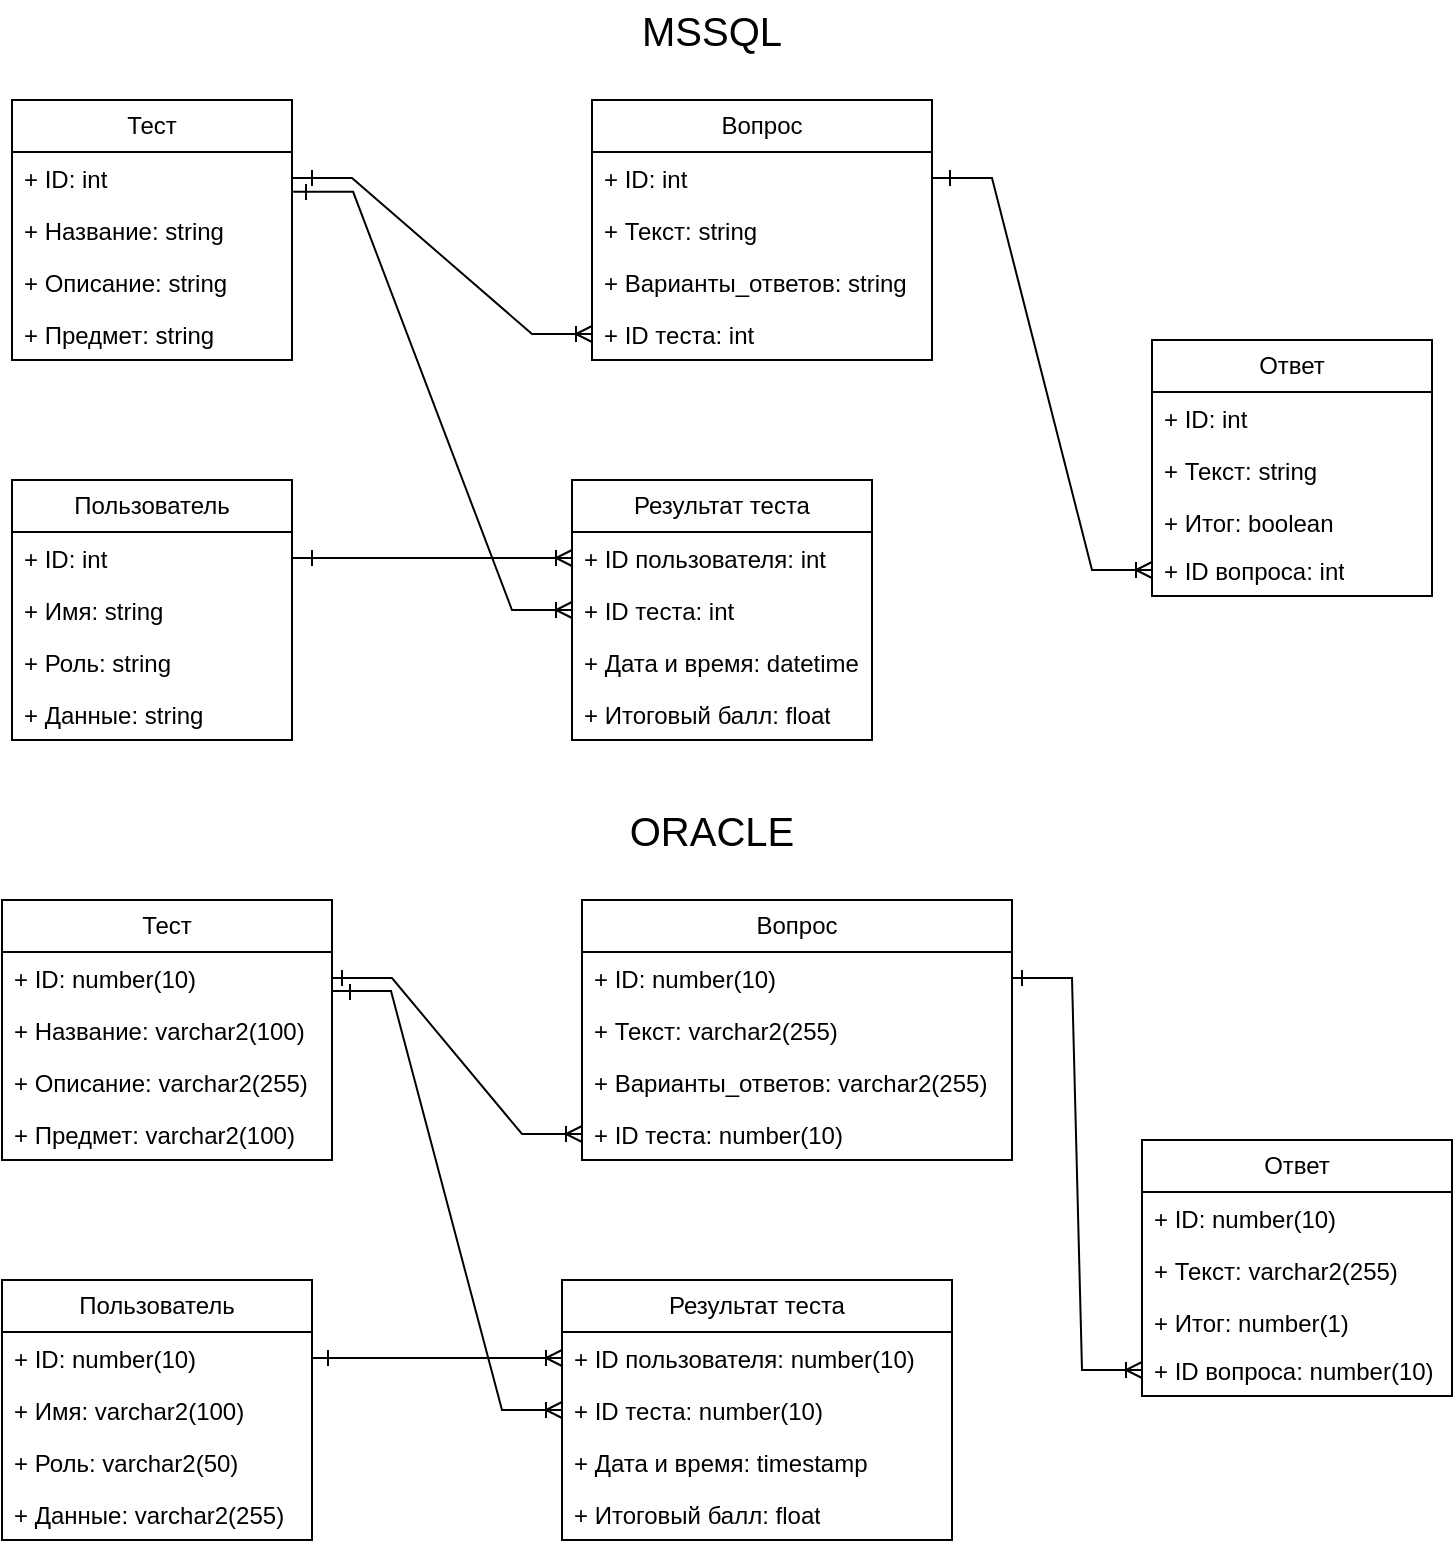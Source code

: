 <mxfile version="23.1.1" type="device">
  <diagram name="Страница — 1" id="Pn02A32nqaSbkwbhJP6s">
    <mxGraphModel dx="1050" dy="530" grid="1" gridSize="10" guides="1" tooltips="1" connect="1" arrows="1" fold="1" page="1" pageScale="1" pageWidth="827" pageHeight="1169" math="0" shadow="0">
      <root>
        <mxCell id="0" />
        <mxCell id="1" parent="0" />
        <mxCell id="Klq5en-hx2ktYxPnSmKw-6" value="Тест" style="swimlane;fontStyle=0;childLayout=stackLayout;horizontal=1;startSize=26;fillColor=none;horizontalStack=0;resizeParent=1;resizeParentMax=0;resizeLast=0;collapsible=1;marginBottom=0;whiteSpace=wrap;html=1;" parent="1" vertex="1">
          <mxGeometry x="50" y="50" width="140" height="130" as="geometry" />
        </mxCell>
        <mxCell id="Klq5en-hx2ktYxPnSmKw-7" value="+ ID: int" style="text;strokeColor=none;fillColor=none;align=left;verticalAlign=top;spacingLeft=4;spacingRight=4;overflow=hidden;rotatable=0;points=[[0,0.5],[1,0.5]];portConstraint=eastwest;whiteSpace=wrap;html=1;" parent="Klq5en-hx2ktYxPnSmKw-6" vertex="1">
          <mxGeometry y="26" width="140" height="26" as="geometry" />
        </mxCell>
        <mxCell id="Klq5en-hx2ktYxPnSmKw-8" value="+ Название: string" style="text;strokeColor=none;fillColor=none;align=left;verticalAlign=top;spacingLeft=4;spacingRight=4;overflow=hidden;rotatable=0;points=[[0,0.5],[1,0.5]];portConstraint=eastwest;whiteSpace=wrap;html=1;" parent="Klq5en-hx2ktYxPnSmKw-6" vertex="1">
          <mxGeometry y="52" width="140" height="26" as="geometry" />
        </mxCell>
        <mxCell id="Klq5en-hx2ktYxPnSmKw-9" value="+ Описание: string" style="text;strokeColor=none;fillColor=none;align=left;verticalAlign=top;spacingLeft=4;spacingRight=4;overflow=hidden;rotatable=0;points=[[0,0.5],[1,0.5]];portConstraint=eastwest;whiteSpace=wrap;html=1;" parent="Klq5en-hx2ktYxPnSmKw-6" vertex="1">
          <mxGeometry y="78" width="140" height="26" as="geometry" />
        </mxCell>
        <mxCell id="Klq5en-hx2ktYxPnSmKw-10" value="+ Предмет: string" style="text;strokeColor=none;fillColor=none;align=left;verticalAlign=top;spacingLeft=4;spacingRight=4;overflow=hidden;rotatable=0;points=[[0,0.5],[1,0.5]];portConstraint=eastwest;whiteSpace=wrap;html=1;" parent="Klq5en-hx2ktYxPnSmKw-6" vertex="1">
          <mxGeometry y="104" width="140" height="26" as="geometry" />
        </mxCell>
        <mxCell id="Klq5en-hx2ktYxPnSmKw-11" value="Вопрос" style="swimlane;fontStyle=0;childLayout=stackLayout;horizontal=1;startSize=26;fillColor=none;horizontalStack=0;resizeParent=1;resizeParentMax=0;resizeLast=0;collapsible=1;marginBottom=0;whiteSpace=wrap;html=1;" parent="1" vertex="1">
          <mxGeometry x="340" y="50" width="170" height="130" as="geometry" />
        </mxCell>
        <mxCell id="Klq5en-hx2ktYxPnSmKw-12" value="+ ID: int" style="text;strokeColor=none;fillColor=none;align=left;verticalAlign=top;spacingLeft=4;spacingRight=4;overflow=hidden;rotatable=0;points=[[0,0.5],[1,0.5]];portConstraint=eastwest;whiteSpace=wrap;html=1;" parent="Klq5en-hx2ktYxPnSmKw-11" vertex="1">
          <mxGeometry y="26" width="170" height="26" as="geometry" />
        </mxCell>
        <mxCell id="Klq5en-hx2ktYxPnSmKw-13" value="+ Текст: string" style="text;strokeColor=none;fillColor=none;align=left;verticalAlign=top;spacingLeft=4;spacingRight=4;overflow=hidden;rotatable=0;points=[[0,0.5],[1,0.5]];portConstraint=eastwest;whiteSpace=wrap;html=1;" parent="Klq5en-hx2ktYxPnSmKw-11" vertex="1">
          <mxGeometry y="52" width="170" height="26" as="geometry" />
        </mxCell>
        <mxCell id="Klq5en-hx2ktYxPnSmKw-14" value="+ Варианты_ответов: string" style="text;strokeColor=none;fillColor=none;align=left;verticalAlign=top;spacingLeft=4;spacingRight=4;overflow=hidden;rotatable=0;points=[[0,0.5],[1,0.5]];portConstraint=eastwest;whiteSpace=wrap;html=1;" parent="Klq5en-hx2ktYxPnSmKw-11" vertex="1">
          <mxGeometry y="78" width="170" height="26" as="geometry" />
        </mxCell>
        <mxCell id="Klq5en-hx2ktYxPnSmKw-15" value="+ ID теста: int" style="text;strokeColor=none;fillColor=none;align=left;verticalAlign=top;spacingLeft=4;spacingRight=4;overflow=hidden;rotatable=0;points=[[0,0.5],[1,0.5]];portConstraint=eastwest;whiteSpace=wrap;html=1;" parent="Klq5en-hx2ktYxPnSmKw-11" vertex="1">
          <mxGeometry y="104" width="170" height="26" as="geometry" />
        </mxCell>
        <mxCell id="Klq5en-hx2ktYxPnSmKw-16" value="Ответ" style="swimlane;fontStyle=0;childLayout=stackLayout;horizontal=1;startSize=26;fillColor=none;horizontalStack=0;resizeParent=1;resizeParentMax=0;resizeLast=0;collapsible=1;marginBottom=0;whiteSpace=wrap;html=1;" parent="1" vertex="1">
          <mxGeometry x="620" y="170" width="140" height="128" as="geometry" />
        </mxCell>
        <mxCell id="Klq5en-hx2ktYxPnSmKw-17" value="+ ID: int" style="text;strokeColor=none;fillColor=none;align=left;verticalAlign=top;spacingLeft=4;spacingRight=4;overflow=hidden;rotatable=0;points=[[0,0.5],[1,0.5]];portConstraint=eastwest;whiteSpace=wrap;html=1;" parent="Klq5en-hx2ktYxPnSmKw-16" vertex="1">
          <mxGeometry y="26" width="140" height="26" as="geometry" />
        </mxCell>
        <mxCell id="Klq5en-hx2ktYxPnSmKw-18" value="+ Текст: string" style="text;strokeColor=none;fillColor=none;align=left;verticalAlign=top;spacingLeft=4;spacingRight=4;overflow=hidden;rotatable=0;points=[[0,0.5],[1,0.5]];portConstraint=eastwest;whiteSpace=wrap;html=1;" parent="Klq5en-hx2ktYxPnSmKw-16" vertex="1">
          <mxGeometry y="52" width="140" height="26" as="geometry" />
        </mxCell>
        <mxCell id="Klq5en-hx2ktYxPnSmKw-19" value="+ Итог: boolean" style="text;strokeColor=none;fillColor=none;align=left;verticalAlign=top;spacingLeft=4;spacingRight=4;overflow=hidden;rotatable=0;points=[[0,0.5],[1,0.5]];portConstraint=eastwest;whiteSpace=wrap;html=1;" parent="Klq5en-hx2ktYxPnSmKw-16" vertex="1">
          <mxGeometry y="78" width="140" height="24" as="geometry" />
        </mxCell>
        <mxCell id="Klq5en-hx2ktYxPnSmKw-20" value="+ ID вопроса: int" style="text;strokeColor=none;fillColor=none;align=left;verticalAlign=top;spacingLeft=4;spacingRight=4;overflow=hidden;rotatable=0;points=[[0,0.5],[1,0.5]];portConstraint=eastwest;whiteSpace=wrap;html=1;" parent="Klq5en-hx2ktYxPnSmKw-16" vertex="1">
          <mxGeometry y="102" width="140" height="26" as="geometry" />
        </mxCell>
        <mxCell id="Klq5en-hx2ktYxPnSmKw-21" value="Пользователь" style="swimlane;fontStyle=0;childLayout=stackLayout;horizontal=1;startSize=26;fillColor=none;horizontalStack=0;resizeParent=1;resizeParentMax=0;resizeLast=0;collapsible=1;marginBottom=0;whiteSpace=wrap;html=1;" parent="1" vertex="1">
          <mxGeometry x="50" y="240" width="140" height="130" as="geometry" />
        </mxCell>
        <mxCell id="Klq5en-hx2ktYxPnSmKw-22" value="+ ID: int" style="text;strokeColor=none;fillColor=none;align=left;verticalAlign=top;spacingLeft=4;spacingRight=4;overflow=hidden;rotatable=0;points=[[0,0.5],[1,0.5]];portConstraint=eastwest;whiteSpace=wrap;html=1;" parent="Klq5en-hx2ktYxPnSmKw-21" vertex="1">
          <mxGeometry y="26" width="140" height="26" as="geometry" />
        </mxCell>
        <mxCell id="Klq5en-hx2ktYxPnSmKw-23" value="+ Имя: string" style="text;strokeColor=none;fillColor=none;align=left;verticalAlign=top;spacingLeft=4;spacingRight=4;overflow=hidden;rotatable=0;points=[[0,0.5],[1,0.5]];portConstraint=eastwest;whiteSpace=wrap;html=1;" parent="Klq5en-hx2ktYxPnSmKw-21" vertex="1">
          <mxGeometry y="52" width="140" height="26" as="geometry" />
        </mxCell>
        <mxCell id="Klq5en-hx2ktYxPnSmKw-24" value="+ Роль: string" style="text;strokeColor=none;fillColor=none;align=left;verticalAlign=top;spacingLeft=4;spacingRight=4;overflow=hidden;rotatable=0;points=[[0,0.5],[1,0.5]];portConstraint=eastwest;whiteSpace=wrap;html=1;" parent="Klq5en-hx2ktYxPnSmKw-21" vertex="1">
          <mxGeometry y="78" width="140" height="26" as="geometry" />
        </mxCell>
        <mxCell id="Klq5en-hx2ktYxPnSmKw-25" value="+ Данные: string" style="text;strokeColor=none;fillColor=none;align=left;verticalAlign=top;spacingLeft=4;spacingRight=4;overflow=hidden;rotatable=0;points=[[0,0.5],[1,0.5]];portConstraint=eastwest;whiteSpace=wrap;html=1;" parent="Klq5en-hx2ktYxPnSmKw-21" vertex="1">
          <mxGeometry y="104" width="140" height="26" as="geometry" />
        </mxCell>
        <mxCell id="Klq5en-hx2ktYxPnSmKw-26" value="Результат теста" style="swimlane;fontStyle=0;childLayout=stackLayout;horizontal=1;startSize=26;fillColor=none;horizontalStack=0;resizeParent=1;resizeParentMax=0;resizeLast=0;collapsible=1;marginBottom=0;whiteSpace=wrap;html=1;" parent="1" vertex="1">
          <mxGeometry x="330" y="240" width="150" height="130" as="geometry" />
        </mxCell>
        <mxCell id="Klq5en-hx2ktYxPnSmKw-27" value="+ ID пользователя: int" style="text;strokeColor=none;fillColor=none;align=left;verticalAlign=top;spacingLeft=4;spacingRight=4;overflow=hidden;rotatable=0;points=[[0,0.5],[1,0.5]];portConstraint=eastwest;whiteSpace=wrap;html=1;" parent="Klq5en-hx2ktYxPnSmKw-26" vertex="1">
          <mxGeometry y="26" width="150" height="26" as="geometry" />
        </mxCell>
        <mxCell id="Klq5en-hx2ktYxPnSmKw-28" value="+ ID теста: int" style="text;strokeColor=none;fillColor=none;align=left;verticalAlign=top;spacingLeft=4;spacingRight=4;overflow=hidden;rotatable=0;points=[[0,0.5],[1,0.5]];portConstraint=eastwest;whiteSpace=wrap;html=1;" parent="Klq5en-hx2ktYxPnSmKw-26" vertex="1">
          <mxGeometry y="52" width="150" height="26" as="geometry" />
        </mxCell>
        <mxCell id="Klq5en-hx2ktYxPnSmKw-29" value="+ Дата и время: datetime" style="text;strokeColor=none;fillColor=none;align=left;verticalAlign=top;spacingLeft=4;spacingRight=4;overflow=hidden;rotatable=0;points=[[0,0.5],[1,0.5]];portConstraint=eastwest;whiteSpace=wrap;html=1;" parent="Klq5en-hx2ktYxPnSmKw-26" vertex="1">
          <mxGeometry y="78" width="150" height="26" as="geometry" />
        </mxCell>
        <mxCell id="Klq5en-hx2ktYxPnSmKw-30" value="+ Итоговый балл: float" style="text;strokeColor=none;fillColor=none;align=left;verticalAlign=top;spacingLeft=4;spacingRight=4;overflow=hidden;rotatable=0;points=[[0,0.5],[1,0.5]];portConstraint=eastwest;whiteSpace=wrap;html=1;" parent="Klq5en-hx2ktYxPnSmKw-26" vertex="1">
          <mxGeometry y="104" width="150" height="26" as="geometry" />
        </mxCell>
        <mxCell id="Klq5en-hx2ktYxPnSmKw-59" value="" style="edgeStyle=entityRelationEdgeStyle;fontSize=12;html=1;endArrow=ERoneToMany;rounded=0;exitX=1;exitY=0.5;exitDx=0;exitDy=0;entryX=0;entryY=0.5;entryDx=0;entryDy=0;" parent="1" source="Klq5en-hx2ktYxPnSmKw-7" target="Klq5en-hx2ktYxPnSmKw-15" edge="1">
          <mxGeometry width="100" height="100" relative="1" as="geometry">
            <mxPoint x="50" y="450" as="sourcePoint" />
            <mxPoint x="150" y="350" as="targetPoint" />
          </mxGeometry>
        </mxCell>
        <mxCell id="Klq5en-hx2ktYxPnSmKw-60" value="" style="edgeStyle=entityRelationEdgeStyle;fontSize=12;html=1;endArrow=ERoneToMany;rounded=0;exitX=1;exitY=0.5;exitDx=0;exitDy=0;entryX=0;entryY=0.5;entryDx=0;entryDy=0;" parent="1" source="Klq5en-hx2ktYxPnSmKw-12" target="Klq5en-hx2ktYxPnSmKw-20" edge="1">
          <mxGeometry width="100" height="100" relative="1" as="geometry">
            <mxPoint x="360" y="210" as="sourcePoint" />
            <mxPoint x="510" y="288" as="targetPoint" />
          </mxGeometry>
        </mxCell>
        <mxCell id="Klq5en-hx2ktYxPnSmKw-61" value="" style="edgeStyle=entityRelationEdgeStyle;fontSize=12;html=1;endArrow=ERoneToMany;rounded=0;exitX=1;exitY=0.5;exitDx=0;exitDy=0;entryX=0;entryY=0.5;entryDx=0;entryDy=0;" parent="1" source="Klq5en-hx2ktYxPnSmKw-22" target="Klq5en-hx2ktYxPnSmKw-27" edge="1">
          <mxGeometry width="100" height="100" relative="1" as="geometry">
            <mxPoint x="380" y="410" as="sourcePoint" />
            <mxPoint x="530" y="488" as="targetPoint" />
          </mxGeometry>
        </mxCell>
        <mxCell id="Klq5en-hx2ktYxPnSmKw-62" value="" style="edgeStyle=entityRelationEdgeStyle;fontSize=12;html=1;endArrow=ERoneToMany;rounded=0;exitX=1.004;exitY=0.766;exitDx=0;exitDy=0;entryX=0;entryY=0.5;entryDx=0;entryDy=0;exitPerimeter=0;" parent="1" source="Klq5en-hx2ktYxPnSmKw-7" target="Klq5en-hx2ktYxPnSmKw-28" edge="1">
          <mxGeometry width="100" height="100" relative="1" as="geometry">
            <mxPoint x="200" y="140" as="sourcePoint" />
            <mxPoint x="350" y="218" as="targetPoint" />
          </mxGeometry>
        </mxCell>
        <mxCell id="iJSi-uQUxxu9UWR6ey4F-1" value="&lt;font style=&quot;font-size: 20px;&quot;&gt;MSSQL&lt;/font&gt;" style="text;html=1;strokeColor=none;fillColor=none;align=center;verticalAlign=middle;whiteSpace=wrap;rounded=0;" parent="1" vertex="1">
          <mxGeometry x="370" width="60" height="30" as="geometry" />
        </mxCell>
        <mxCell id="iJSi-uQUxxu9UWR6ey4F-2" value="&lt;font style=&quot;font-size: 20px;&quot;&gt;ORACLE&lt;/font&gt;" style="text;html=1;strokeColor=none;fillColor=none;align=center;verticalAlign=middle;whiteSpace=wrap;rounded=0;" parent="1" vertex="1">
          <mxGeometry x="370" y="400" width="60" height="30" as="geometry" />
        </mxCell>
        <mxCell id="iJSi-uQUxxu9UWR6ey4F-27" value="Тест" style="swimlane;fontStyle=0;childLayout=stackLayout;horizontal=1;startSize=26;fillColor=none;horizontalStack=0;resizeParent=1;resizeParentMax=0;resizeLast=0;collapsible=1;marginBottom=0;whiteSpace=wrap;html=1;" parent="1" vertex="1">
          <mxGeometry x="45" y="450" width="165" height="130" as="geometry" />
        </mxCell>
        <mxCell id="iJSi-uQUxxu9UWR6ey4F-28" value="+ ID: number(10)" style="text;strokeColor=none;fillColor=none;align=left;verticalAlign=top;spacingLeft=4;spacingRight=4;overflow=hidden;rotatable=0;points=[[0,0.5],[1,0.5]];portConstraint=eastwest;whiteSpace=wrap;html=1;" parent="iJSi-uQUxxu9UWR6ey4F-27" vertex="1">
          <mxGeometry y="26" width="165" height="26" as="geometry" />
        </mxCell>
        <mxCell id="iJSi-uQUxxu9UWR6ey4F-29" value="+ Название: varchar2(100)" style="text;strokeColor=none;fillColor=none;align=left;verticalAlign=top;spacingLeft=4;spacingRight=4;overflow=hidden;rotatable=0;points=[[0,0.5],[1,0.5]];portConstraint=eastwest;whiteSpace=wrap;html=1;" parent="iJSi-uQUxxu9UWR6ey4F-27" vertex="1">
          <mxGeometry y="52" width="165" height="26" as="geometry" />
        </mxCell>
        <mxCell id="iJSi-uQUxxu9UWR6ey4F-30" value="+ Описание: varchar2(255)" style="text;strokeColor=none;fillColor=none;align=left;verticalAlign=top;spacingLeft=4;spacingRight=4;overflow=hidden;rotatable=0;points=[[0,0.5],[1,0.5]];portConstraint=eastwest;whiteSpace=wrap;html=1;" parent="iJSi-uQUxxu9UWR6ey4F-27" vertex="1">
          <mxGeometry y="78" width="165" height="26" as="geometry" />
        </mxCell>
        <mxCell id="iJSi-uQUxxu9UWR6ey4F-31" value="+ Предмет: varchar2(100)" style="text;strokeColor=none;fillColor=none;align=left;verticalAlign=top;spacingLeft=4;spacingRight=4;overflow=hidden;rotatable=0;points=[[0,0.5],[1,0.5]];portConstraint=eastwest;whiteSpace=wrap;html=1;" parent="iJSi-uQUxxu9UWR6ey4F-27" vertex="1">
          <mxGeometry y="104" width="165" height="26" as="geometry" />
        </mxCell>
        <mxCell id="iJSi-uQUxxu9UWR6ey4F-32" value="Вопрос" style="swimlane;fontStyle=0;childLayout=stackLayout;horizontal=1;startSize=26;fillColor=none;horizontalStack=0;resizeParent=1;resizeParentMax=0;resizeLast=0;collapsible=1;marginBottom=0;whiteSpace=wrap;html=1;" parent="1" vertex="1">
          <mxGeometry x="335" y="450" width="215" height="130" as="geometry" />
        </mxCell>
        <mxCell id="iJSi-uQUxxu9UWR6ey4F-33" value="+ ID: number(10)" style="text;strokeColor=none;fillColor=none;align=left;verticalAlign=top;spacingLeft=4;spacingRight=4;overflow=hidden;rotatable=0;points=[[0,0.5],[1,0.5]];portConstraint=eastwest;whiteSpace=wrap;html=1;" parent="iJSi-uQUxxu9UWR6ey4F-32" vertex="1">
          <mxGeometry y="26" width="215" height="26" as="geometry" />
        </mxCell>
        <mxCell id="iJSi-uQUxxu9UWR6ey4F-34" value="+ Текст: varchar2(255)" style="text;strokeColor=none;fillColor=none;align=left;verticalAlign=top;spacingLeft=4;spacingRight=4;overflow=hidden;rotatable=0;points=[[0,0.5],[1,0.5]];portConstraint=eastwest;whiteSpace=wrap;html=1;" parent="iJSi-uQUxxu9UWR6ey4F-32" vertex="1">
          <mxGeometry y="52" width="215" height="26" as="geometry" />
        </mxCell>
        <mxCell id="iJSi-uQUxxu9UWR6ey4F-35" value="+ Варианты_ответов: varchar2(255)" style="text;strokeColor=none;fillColor=none;align=left;verticalAlign=top;spacingLeft=4;spacingRight=4;overflow=hidden;rotatable=0;points=[[0,0.5],[1,0.5]];portConstraint=eastwest;whiteSpace=wrap;html=1;" parent="iJSi-uQUxxu9UWR6ey4F-32" vertex="1">
          <mxGeometry y="78" width="215" height="26" as="geometry" />
        </mxCell>
        <mxCell id="iJSi-uQUxxu9UWR6ey4F-36" value="+ ID теста: number(10)" style="text;strokeColor=none;fillColor=none;align=left;verticalAlign=top;spacingLeft=4;spacingRight=4;overflow=hidden;rotatable=0;points=[[0,0.5],[1,0.5]];portConstraint=eastwest;whiteSpace=wrap;html=1;" parent="iJSi-uQUxxu9UWR6ey4F-32" vertex="1">
          <mxGeometry y="104" width="215" height="26" as="geometry" />
        </mxCell>
        <mxCell id="iJSi-uQUxxu9UWR6ey4F-37" value="Ответ" style="swimlane;fontStyle=0;childLayout=stackLayout;horizontal=1;startSize=26;fillColor=none;horizontalStack=0;resizeParent=1;resizeParentMax=0;resizeLast=0;collapsible=1;marginBottom=0;whiteSpace=wrap;html=1;" parent="1" vertex="1">
          <mxGeometry x="615" y="570" width="155" height="128" as="geometry" />
        </mxCell>
        <mxCell id="iJSi-uQUxxu9UWR6ey4F-38" value="+ ID: number(10)" style="text;strokeColor=none;fillColor=none;align=left;verticalAlign=top;spacingLeft=4;spacingRight=4;overflow=hidden;rotatable=0;points=[[0,0.5],[1,0.5]];portConstraint=eastwest;whiteSpace=wrap;html=1;" parent="iJSi-uQUxxu9UWR6ey4F-37" vertex="1">
          <mxGeometry y="26" width="155" height="26" as="geometry" />
        </mxCell>
        <mxCell id="iJSi-uQUxxu9UWR6ey4F-39" value="+ Текст: varchar2(255)" style="text;strokeColor=none;fillColor=none;align=left;verticalAlign=top;spacingLeft=4;spacingRight=4;overflow=hidden;rotatable=0;points=[[0,0.5],[1,0.5]];portConstraint=eastwest;whiteSpace=wrap;html=1;" parent="iJSi-uQUxxu9UWR6ey4F-37" vertex="1">
          <mxGeometry y="52" width="155" height="26" as="geometry" />
        </mxCell>
        <mxCell id="iJSi-uQUxxu9UWR6ey4F-40" value="+ Итог: number(1)" style="text;strokeColor=none;fillColor=none;align=left;verticalAlign=top;spacingLeft=4;spacingRight=4;overflow=hidden;rotatable=0;points=[[0,0.5],[1,0.5]];portConstraint=eastwest;whiteSpace=wrap;html=1;" parent="iJSi-uQUxxu9UWR6ey4F-37" vertex="1">
          <mxGeometry y="78" width="155" height="24" as="geometry" />
        </mxCell>
        <mxCell id="iJSi-uQUxxu9UWR6ey4F-41" value="+ ID вопроса: number(10)" style="text;strokeColor=none;fillColor=none;align=left;verticalAlign=top;spacingLeft=4;spacingRight=4;overflow=hidden;rotatable=0;points=[[0,0.5],[1,0.5]];portConstraint=eastwest;whiteSpace=wrap;html=1;" parent="iJSi-uQUxxu9UWR6ey4F-37" vertex="1">
          <mxGeometry y="102" width="155" height="26" as="geometry" />
        </mxCell>
        <mxCell id="iJSi-uQUxxu9UWR6ey4F-42" value="Пользователь" style="swimlane;fontStyle=0;childLayout=stackLayout;horizontal=1;startSize=26;fillColor=none;horizontalStack=0;resizeParent=1;resizeParentMax=0;resizeLast=0;collapsible=1;marginBottom=0;whiteSpace=wrap;html=1;" parent="1" vertex="1">
          <mxGeometry x="45" y="640" width="155" height="130" as="geometry" />
        </mxCell>
        <mxCell id="iJSi-uQUxxu9UWR6ey4F-43" value="+ ID: number(10)" style="text;strokeColor=none;fillColor=none;align=left;verticalAlign=top;spacingLeft=4;spacingRight=4;overflow=hidden;rotatable=0;points=[[0,0.5],[1,0.5]];portConstraint=eastwest;whiteSpace=wrap;html=1;" parent="iJSi-uQUxxu9UWR6ey4F-42" vertex="1">
          <mxGeometry y="26" width="155" height="26" as="geometry" />
        </mxCell>
        <mxCell id="iJSi-uQUxxu9UWR6ey4F-44" value="+ Имя: varchar2(100)" style="text;strokeColor=none;fillColor=none;align=left;verticalAlign=top;spacingLeft=4;spacingRight=4;overflow=hidden;rotatable=0;points=[[0,0.5],[1,0.5]];portConstraint=eastwest;whiteSpace=wrap;html=1;" parent="iJSi-uQUxxu9UWR6ey4F-42" vertex="1">
          <mxGeometry y="52" width="155" height="26" as="geometry" />
        </mxCell>
        <mxCell id="iJSi-uQUxxu9UWR6ey4F-45" value="+ Роль: varchar2(50)" style="text;strokeColor=none;fillColor=none;align=left;verticalAlign=top;spacingLeft=4;spacingRight=4;overflow=hidden;rotatable=0;points=[[0,0.5],[1,0.5]];portConstraint=eastwest;whiteSpace=wrap;html=1;" parent="iJSi-uQUxxu9UWR6ey4F-42" vertex="1">
          <mxGeometry y="78" width="155" height="26" as="geometry" />
        </mxCell>
        <mxCell id="iJSi-uQUxxu9UWR6ey4F-46" value="+ Данные: varchar2(255)" style="text;strokeColor=none;fillColor=none;align=left;verticalAlign=top;spacingLeft=4;spacingRight=4;overflow=hidden;rotatable=0;points=[[0,0.5],[1,0.5]];portConstraint=eastwest;whiteSpace=wrap;html=1;" parent="iJSi-uQUxxu9UWR6ey4F-42" vertex="1">
          <mxGeometry y="104" width="155" height="26" as="geometry" />
        </mxCell>
        <mxCell id="iJSi-uQUxxu9UWR6ey4F-47" value="Результат теста" style="swimlane;fontStyle=0;childLayout=stackLayout;horizontal=1;startSize=26;fillColor=none;horizontalStack=0;resizeParent=1;resizeParentMax=0;resizeLast=0;collapsible=1;marginBottom=0;whiteSpace=wrap;html=1;" parent="1" vertex="1">
          <mxGeometry x="325" y="640" width="195" height="130" as="geometry" />
        </mxCell>
        <mxCell id="iJSi-uQUxxu9UWR6ey4F-48" value="+ ID пользователя: number(10)" style="text;strokeColor=none;fillColor=none;align=left;verticalAlign=top;spacingLeft=4;spacingRight=4;overflow=hidden;rotatable=0;points=[[0,0.5],[1,0.5]];portConstraint=eastwest;whiteSpace=wrap;html=1;" parent="iJSi-uQUxxu9UWR6ey4F-47" vertex="1">
          <mxGeometry y="26" width="195" height="26" as="geometry" />
        </mxCell>
        <mxCell id="iJSi-uQUxxu9UWR6ey4F-49" value="+ ID теста: number(10)" style="text;strokeColor=none;fillColor=none;align=left;verticalAlign=top;spacingLeft=4;spacingRight=4;overflow=hidden;rotatable=0;points=[[0,0.5],[1,0.5]];portConstraint=eastwest;whiteSpace=wrap;html=1;" parent="iJSi-uQUxxu9UWR6ey4F-47" vertex="1">
          <mxGeometry y="52" width="195" height="26" as="geometry" />
        </mxCell>
        <mxCell id="iJSi-uQUxxu9UWR6ey4F-50" value="+ Дата и время: timestamp" style="text;strokeColor=none;fillColor=none;align=left;verticalAlign=top;spacingLeft=4;spacingRight=4;overflow=hidden;rotatable=0;points=[[0,0.5],[1,0.5]];portConstraint=eastwest;whiteSpace=wrap;html=1;" parent="iJSi-uQUxxu9UWR6ey4F-47" vertex="1">
          <mxGeometry y="78" width="195" height="26" as="geometry" />
        </mxCell>
        <mxCell id="iJSi-uQUxxu9UWR6ey4F-51" value="+ Итоговый балл: float" style="text;strokeColor=none;fillColor=none;align=left;verticalAlign=top;spacingLeft=4;spacingRight=4;overflow=hidden;rotatable=0;points=[[0,0.5],[1,0.5]];portConstraint=eastwest;whiteSpace=wrap;html=1;" parent="iJSi-uQUxxu9UWR6ey4F-47" vertex="1">
          <mxGeometry y="104" width="195" height="26" as="geometry" />
        </mxCell>
        <mxCell id="iJSi-uQUxxu9UWR6ey4F-52" value="" style="edgeStyle=entityRelationEdgeStyle;fontSize=12;html=1;endArrow=ERoneToMany;rounded=0;exitX=1;exitY=0.5;exitDx=0;exitDy=0;entryX=0;entryY=0.5;entryDx=0;entryDy=0;" parent="1" source="iJSi-uQUxxu9UWR6ey4F-28" target="iJSi-uQUxxu9UWR6ey4F-36" edge="1">
          <mxGeometry width="100" height="100" relative="1" as="geometry">
            <mxPoint x="45" y="850" as="sourcePoint" />
            <mxPoint x="145" y="750" as="targetPoint" />
          </mxGeometry>
        </mxCell>
        <mxCell id="iJSi-uQUxxu9UWR6ey4F-53" value="" style="edgeStyle=entityRelationEdgeStyle;fontSize=12;html=1;endArrow=ERoneToMany;rounded=0;exitX=1;exitY=0.5;exitDx=0;exitDy=0;entryX=0;entryY=0.5;entryDx=0;entryDy=0;" parent="1" source="iJSi-uQUxxu9UWR6ey4F-33" target="iJSi-uQUxxu9UWR6ey4F-41" edge="1">
          <mxGeometry width="100" height="100" relative="1" as="geometry">
            <mxPoint x="355" y="610" as="sourcePoint" />
            <mxPoint x="505" y="688" as="targetPoint" />
          </mxGeometry>
        </mxCell>
        <mxCell id="iJSi-uQUxxu9UWR6ey4F-54" value="" style="edgeStyle=entityRelationEdgeStyle;fontSize=12;html=1;endArrow=ERoneToMany;rounded=0;exitX=1;exitY=0.5;exitDx=0;exitDy=0;entryX=0;entryY=0.5;entryDx=0;entryDy=0;" parent="1" source="iJSi-uQUxxu9UWR6ey4F-43" target="iJSi-uQUxxu9UWR6ey4F-48" edge="1">
          <mxGeometry width="100" height="100" relative="1" as="geometry">
            <mxPoint x="375" y="810" as="sourcePoint" />
            <mxPoint x="525" y="888" as="targetPoint" />
          </mxGeometry>
        </mxCell>
        <mxCell id="iJSi-uQUxxu9UWR6ey4F-55" value="" style="edgeStyle=entityRelationEdgeStyle;fontSize=12;html=1;endArrow=ERoneToMany;rounded=0;exitX=0.997;exitY=0.751;exitDx=0;exitDy=0;entryX=0;entryY=0.5;entryDx=0;entryDy=0;exitPerimeter=0;" parent="1" source="iJSi-uQUxxu9UWR6ey4F-28" target="iJSi-uQUxxu9UWR6ey4F-49" edge="1">
          <mxGeometry width="100" height="100" relative="1" as="geometry">
            <mxPoint x="195" y="540" as="sourcePoint" />
            <mxPoint x="345" y="618" as="targetPoint" />
          </mxGeometry>
        </mxCell>
        <mxCell id="-TkKK3aJITqQqKoXxAeD-1" value="" style="endArrow=none;html=1;rounded=0;" edge="1" parent="1">
          <mxGeometry width="50" height="50" relative="1" as="geometry">
            <mxPoint x="200" y="275" as="sourcePoint" />
            <mxPoint x="200" y="283" as="targetPoint" />
          </mxGeometry>
        </mxCell>
        <mxCell id="-TkKK3aJITqQqKoXxAeD-2" value="" style="endArrow=none;html=1;rounded=0;" edge="1" parent="1">
          <mxGeometry width="50" height="50" relative="1" as="geometry">
            <mxPoint x="197" y="92" as="sourcePoint" />
            <mxPoint x="197" y="100" as="targetPoint" />
          </mxGeometry>
        </mxCell>
        <mxCell id="-TkKK3aJITqQqKoXxAeD-3" value="" style="endArrow=none;html=1;rounded=0;" edge="1" parent="1">
          <mxGeometry width="50" height="50" relative="1" as="geometry">
            <mxPoint x="200" y="85" as="sourcePoint" />
            <mxPoint x="200" y="93" as="targetPoint" />
          </mxGeometry>
        </mxCell>
        <mxCell id="-TkKK3aJITqQqKoXxAeD-4" value="" style="endArrow=none;html=1;rounded=0;" edge="1" parent="1">
          <mxGeometry width="50" height="50" relative="1" as="geometry">
            <mxPoint x="519" y="85" as="sourcePoint" />
            <mxPoint x="519" y="93" as="targetPoint" />
          </mxGeometry>
        </mxCell>
        <mxCell id="-TkKK3aJITqQqKoXxAeD-6" value="" style="endArrow=none;html=1;rounded=0;" edge="1" parent="1">
          <mxGeometry width="50" height="50" relative="1" as="geometry">
            <mxPoint x="215" y="485" as="sourcePoint" />
            <mxPoint x="215" y="493" as="targetPoint" />
          </mxGeometry>
        </mxCell>
        <mxCell id="-TkKK3aJITqQqKoXxAeD-7" value="" style="endArrow=none;html=1;rounded=0;" edge="1" parent="1">
          <mxGeometry width="50" height="50" relative="1" as="geometry">
            <mxPoint x="219" y="492" as="sourcePoint" />
            <mxPoint x="219" y="500" as="targetPoint" />
          </mxGeometry>
        </mxCell>
        <mxCell id="-TkKK3aJITqQqKoXxAeD-8" value="" style="endArrow=none;html=1;rounded=0;" edge="1" parent="1">
          <mxGeometry width="50" height="50" relative="1" as="geometry">
            <mxPoint x="208" y="675" as="sourcePoint" />
            <mxPoint x="208" y="683" as="targetPoint" />
          </mxGeometry>
        </mxCell>
        <mxCell id="-TkKK3aJITqQqKoXxAeD-9" value="" style="endArrow=none;html=1;rounded=0;" edge="1" parent="1">
          <mxGeometry width="50" height="50" relative="1" as="geometry">
            <mxPoint x="555" y="485" as="sourcePoint" />
            <mxPoint x="555" y="493" as="targetPoint" />
          </mxGeometry>
        </mxCell>
      </root>
    </mxGraphModel>
  </diagram>
</mxfile>
